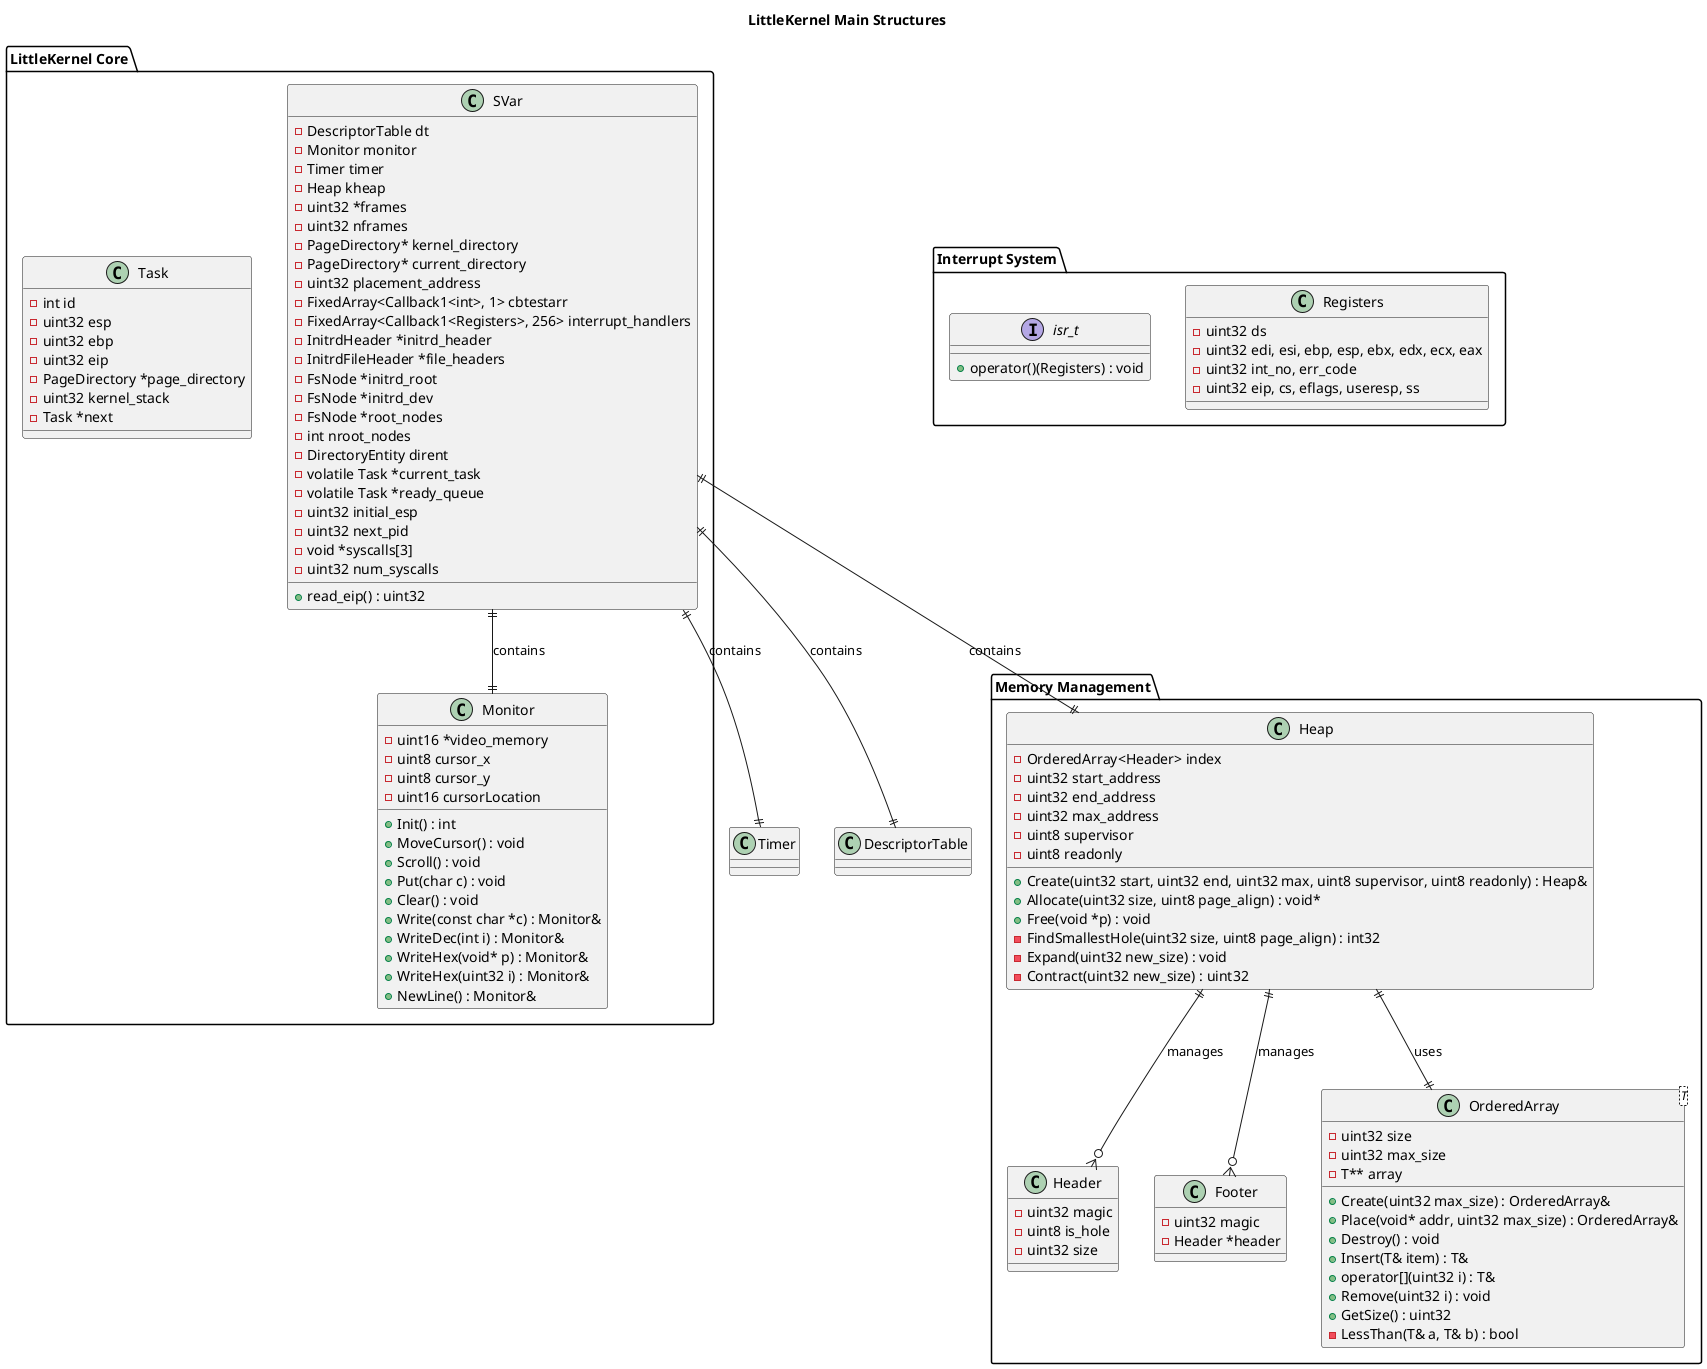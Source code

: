 @startuml LittleKernel_Main_Structures

title LittleKernel Main Structures

package "LittleKernel Core" {
  class SVar {
    - DescriptorTable dt
    - Monitor monitor
    - Timer timer
    - Heap kheap
    - uint32 *frames
    - uint32 nframes
    - PageDirectory* kernel_directory
    - PageDirectory* current_directory
    - uint32 placement_address
    - FixedArray<Callback1<int>, 1> cbtestarr
    - FixedArray<Callback1<Registers>, 256> interrupt_handlers
    - InitrdHeader *initrd_header
    - InitrdFileHeader *file_headers
    - FsNode *initrd_root
    - FsNode *initrd_dev
    - FsNode *root_nodes
    - int nroot_nodes
    - DirectoryEntity dirent
    - volatile Task *current_task
    - volatile Task *ready_queue
    - uint32 initial_esp
    - uint32 next_pid
    - void *syscalls[3]
    - uint32 num_syscalls
    + read_eip() : uint32
  }

  class Monitor {
    - uint16 *video_memory
    - uint8 cursor_x
    - uint8 cursor_y
    - uint16 cursorLocation
    + Init() : int
    + MoveCursor() : void
    + Scroll() : void
    + Put(char c) : void
    + Clear() : void
    + Write(const char *c) : Monitor&
    + WriteDec(int i) : Monitor&
    + WriteHex(void* p) : Monitor&
    + WriteHex(uint32 i) : Monitor&
    + NewLine() : Monitor&
  }

  class Task {
    - int id
    - uint32 esp
    - uint32 ebp
    - uint32 eip
    - PageDirectory *page_directory
    - uint32 kernel_stack
    - Task *next
  }
}

package "Memory Management" {
  class Heap {
    - OrderedArray<Header> index
    - uint32 start_address
    - uint32 end_address
    - uint32 max_address
    - uint8 supervisor
    - uint8 readonly
    + Create(uint32 start, uint32 end, uint32 max, uint8 supervisor, uint8 readonly) : Heap&
    + Allocate(uint32 size, uint8 page_align) : void*
    + Free(void *p) : void
    - FindSmallestHole(uint32 size, uint8 page_align) : int32
    - Expand(uint32 new_size) : void
    - Contract(uint32 new_size) : uint32
  }

  class Header {
    - uint32 magic
    - uint8 is_hole
    - uint32 size
  }

  class Footer {
    - uint32 magic
    - Header *header
  }

  class OrderedArray<T> {
    - uint32 size
    - uint32 max_size
    - T** array
    + Create(uint32 max_size) : OrderedArray&
    + Place(void* addr, uint32 max_size) : OrderedArray&
    + Destroy() : void
    + Insert(T& item) : T&
    + operator[](uint32 i) : T&
    + Remove(uint32 i) : void
    + GetSize() : uint32
    - LessThan(T& a, T& b) : bool
  }
}

package "Interrupt System" {
  class Registers {
    - uint32 ds
    - uint32 edi, esi, ebp, esp, ebx, edx, ecx, eax
    - uint32 int_no, err_code
    - uint32 eip, cs, eflags, useresp, ss
  }
  
  interface isr_t {
    + operator()(Registers) : void
  }
}

SVar ||--|| Monitor : contains
SVar ||--|| Timer : contains
SVar ||--|| Heap : contains
SVar ||--|| DescriptorTable : contains

Heap ||--o{ Header : manages
Heap ||--o{ Footer : manages
Heap ||--|| OrderedArray : uses

@enduml
